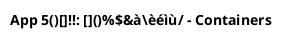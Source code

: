 @startuml
set separator none
title App 5()[]!!: []()%$&à\èéìù/ - Containers

top to bottom direction

!include <C4/C4>
!include <C4/C4_Context>


hide stereotypes
@enduml
